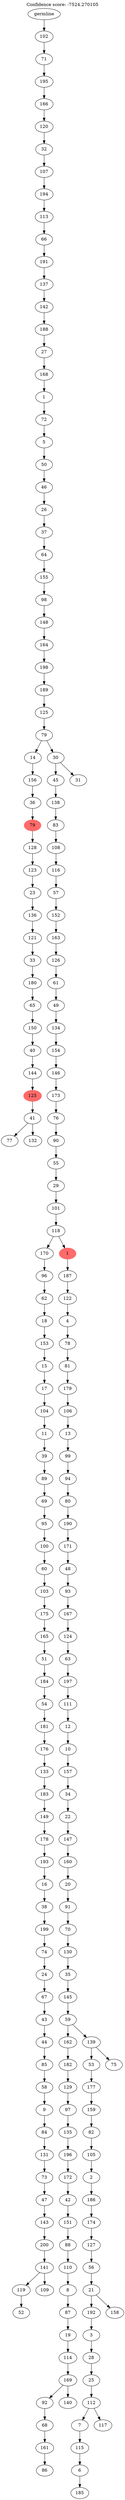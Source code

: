 digraph g {
	"201" -> "202";
	"202" [label="77"];
	"201" -> "203";
	"203" [label="132"];
	"200" -> "201";
	"201" [label="41"];
	"199" -> "200";
	"200" [color=indianred1, style=filled, label="125"];
	"198" -> "199";
	"199" [label="144"];
	"197" -> "198";
	"198" [label="40"];
	"196" -> "197";
	"197" [label="150"];
	"195" -> "196";
	"196" [label="65"];
	"194" -> "195";
	"195" [label="180"];
	"193" -> "194";
	"194" [label="33"];
	"192" -> "193";
	"193" [label="121"];
	"191" -> "192";
	"192" [label="136"];
	"190" -> "191";
	"191" [label="23"];
	"189" -> "190";
	"190" [label="123"];
	"188" -> "189";
	"189" [label="128"];
	"187" -> "188";
	"188" [color=indianred1, style=filled, label="79"];
	"186" -> "187";
	"187" [label="36"];
	"185" -> "186";
	"186" [label="156"];
	"181" -> "182";
	"182" [label="52"];
	"180" -> "181";
	"181" [label="119"];
	"180" -> "183";
	"183" [label="109"];
	"179" -> "180";
	"180" [label="141"];
	"178" -> "179";
	"179" [label="200"];
	"177" -> "178";
	"178" [label="143"];
	"176" -> "177";
	"177" [label="47"];
	"175" -> "176";
	"176" [label="73"];
	"174" -> "175";
	"175" [label="131"];
	"173" -> "174";
	"174" [label="84"];
	"172" -> "173";
	"173" [label="9"];
	"171" -> "172";
	"172" [label="58"];
	"170" -> "171";
	"171" [label="85"];
	"169" -> "170";
	"170" [label="44"];
	"168" -> "169";
	"169" [label="43"];
	"167" -> "168";
	"168" [label="67"];
	"166" -> "167";
	"167" [label="24"];
	"165" -> "166";
	"166" [label="74"];
	"164" -> "165";
	"165" [label="199"];
	"163" -> "164";
	"164" [label="38"];
	"162" -> "163";
	"163" [label="16"];
	"161" -> "162";
	"162" [label="193"];
	"160" -> "161";
	"161" [label="178"];
	"159" -> "160";
	"160" [label="149"];
	"158" -> "159";
	"159" [label="183"];
	"157" -> "158";
	"158" [label="133"];
	"156" -> "157";
	"157" [label="176"];
	"155" -> "156";
	"156" [label="181"];
	"154" -> "155";
	"155" [label="54"];
	"153" -> "154";
	"154" [label="184"];
	"152" -> "153";
	"153" [label="51"];
	"151" -> "152";
	"152" [label="165"];
	"150" -> "151";
	"151" [label="175"];
	"149" -> "150";
	"150" [label="103"];
	"148" -> "149";
	"149" [label="60"];
	"147" -> "148";
	"148" [label="100"];
	"146" -> "147";
	"147" [label="95"];
	"145" -> "146";
	"146" [label="69"];
	"144" -> "145";
	"145" [label="89"];
	"143" -> "144";
	"144" [label="39"];
	"142" -> "143";
	"143" [label="11"];
	"141" -> "142";
	"142" [label="104"];
	"140" -> "141";
	"141" [label="17"];
	"139" -> "140";
	"140" [label="15"];
	"138" -> "139";
	"139" [label="153"];
	"137" -> "138";
	"138" [label="18"];
	"136" -> "137";
	"137" [label="62"];
	"135" -> "136";
	"136" [label="96"];
	"132" -> "133";
	"133" [label="86"];
	"131" -> "132";
	"132" [label="161"];
	"130" -> "131";
	"131" [label="68"];
	"129" -> "130";
	"130" [label="92"];
	"129" -> "134";
	"134" [label="140"];
	"128" -> "129";
	"129" [label="169"];
	"127" -> "128";
	"128" [label="114"];
	"126" -> "127";
	"127" [label="19"];
	"125" -> "126";
	"126" [label="87"];
	"124" -> "125";
	"125" [label="8"];
	"123" -> "124";
	"124" [label="110"];
	"122" -> "123";
	"123" [label="88"];
	"121" -> "122";
	"122" [label="151"];
	"120" -> "121";
	"121" [label="42"];
	"119" -> "120";
	"120" [label="172"];
	"118" -> "119";
	"119" [label="196"];
	"117" -> "118";
	"118" [label="135"];
	"116" -> "117";
	"117" [label="97"];
	"115" -> "116";
	"116" [label="129"];
	"114" -> "115";
	"115" [label="182"];
	"109" -> "110";
	"110" [label="185"];
	"108" -> "109";
	"109" [label="6"];
	"107" -> "108";
	"108" [label="115"];
	"106" -> "107";
	"107" [label="7"];
	"106" -> "111";
	"111" [label="117"];
	"105" -> "106";
	"106" [label="112"];
	"104" -> "105";
	"105" [label="25"];
	"103" -> "104";
	"104" [label="28"];
	"102" -> "103";
	"103" [label="3"];
	"101" -> "102";
	"102" [label="192"];
	"101" -> "112";
	"112" [label="158"];
	"100" -> "101";
	"101" [label="21"];
	"99" -> "100";
	"100" [label="56"];
	"98" -> "99";
	"99" [label="127"];
	"97" -> "98";
	"98" [label="174"];
	"96" -> "97";
	"97" [label="186"];
	"95" -> "96";
	"96" [label="2"];
	"94" -> "95";
	"95" [label="105"];
	"93" -> "94";
	"94" [label="82"];
	"92" -> "93";
	"93" [label="159"];
	"91" -> "92";
	"92" [label="177"];
	"90" -> "91";
	"91" [label="53"];
	"90" -> "113";
	"113" [label="75"];
	"89" -> "90";
	"90" [label="139"];
	"89" -> "114";
	"114" [label="162"];
	"88" -> "89";
	"89" [label="59"];
	"87" -> "88";
	"88" [label="145"];
	"86" -> "87";
	"87" [label="35"];
	"85" -> "86";
	"86" [label="130"];
	"84" -> "85";
	"85" [label="70"];
	"83" -> "84";
	"84" [label="91"];
	"82" -> "83";
	"83" [label="20"];
	"81" -> "82";
	"82" [label="160"];
	"80" -> "81";
	"81" [label="147"];
	"79" -> "80";
	"80" [label="22"];
	"78" -> "79";
	"79" [label="34"];
	"77" -> "78";
	"78" [label="157"];
	"76" -> "77";
	"77" [label="10"];
	"75" -> "76";
	"76" [label="12"];
	"74" -> "75";
	"75" [label="111"];
	"73" -> "74";
	"74" [label="197"];
	"72" -> "73";
	"73" [label="63"];
	"71" -> "72";
	"72" [label="124"];
	"70" -> "71";
	"71" [label="167"];
	"69" -> "70";
	"70" [label="93"];
	"68" -> "69";
	"69" [label="48"];
	"67" -> "68";
	"68" [label="171"];
	"66" -> "67";
	"67" [label="190"];
	"65" -> "66";
	"66" [label="80"];
	"64" -> "65";
	"65" [label="94"];
	"63" -> "64";
	"64" [label="99"];
	"62" -> "63";
	"63" [label="13"];
	"61" -> "62";
	"62" [label="106"];
	"60" -> "61";
	"61" [label="179"];
	"59" -> "60";
	"60" [label="81"];
	"58" -> "59";
	"59" [label="78"];
	"57" -> "58";
	"58" [label="4"];
	"56" -> "57";
	"57" [label="122"];
	"55" -> "56";
	"56" [label="187"];
	"54" -> "55";
	"55" [color=indianred1, style=filled, label="1"];
	"54" -> "135";
	"135" [label="170"];
	"53" -> "54";
	"54" [label="118"];
	"52" -> "53";
	"53" [label="101"];
	"51" -> "52";
	"52" [label="29"];
	"50" -> "51";
	"51" [label="55"];
	"49" -> "50";
	"50" [label="90"];
	"48" -> "49";
	"49" [label="76"];
	"47" -> "48";
	"48" [label="173"];
	"46" -> "47";
	"47" [label="146"];
	"45" -> "46";
	"46" [label="154"];
	"44" -> "45";
	"45" [label="134"];
	"43" -> "44";
	"44" [label="49"];
	"42" -> "43";
	"43" [label="61"];
	"41" -> "42";
	"42" [label="126"];
	"40" -> "41";
	"41" [label="163"];
	"39" -> "40";
	"40" [label="152"];
	"38" -> "39";
	"39" [label="57"];
	"37" -> "38";
	"38" [label="116"];
	"36" -> "37";
	"37" [label="108"];
	"35" -> "36";
	"36" [label="83"];
	"34" -> "35";
	"35" [label="138"];
	"33" -> "34";
	"34" [label="45"];
	"33" -> "184";
	"184" [label="31"];
	"32" -> "33";
	"33" [label="30"];
	"32" -> "185";
	"185" [label="14"];
	"31" -> "32";
	"32" [label="79"];
	"30" -> "31";
	"31" [label="125"];
	"29" -> "30";
	"30" [label="189"];
	"28" -> "29";
	"29" [label="198"];
	"27" -> "28";
	"28" [label="164"];
	"26" -> "27";
	"27" [label="148"];
	"25" -> "26";
	"26" [label="98"];
	"24" -> "25";
	"25" [label="155"];
	"23" -> "24";
	"24" [label="64"];
	"22" -> "23";
	"23" [label="37"];
	"21" -> "22";
	"22" [label="26"];
	"20" -> "21";
	"21" [label="46"];
	"19" -> "20";
	"20" [label="50"];
	"18" -> "19";
	"19" [label="5"];
	"17" -> "18";
	"18" [label="72"];
	"16" -> "17";
	"17" [label="1"];
	"15" -> "16";
	"16" [label="168"];
	"14" -> "15";
	"15" [label="27"];
	"13" -> "14";
	"14" [label="188"];
	"12" -> "13";
	"13" [label="142"];
	"11" -> "12";
	"12" [label="137"];
	"10" -> "11";
	"11" [label="191"];
	"9" -> "10";
	"10" [label="66"];
	"8" -> "9";
	"9" [label="113"];
	"7" -> "8";
	"8" [label="194"];
	"6" -> "7";
	"7" [label="107"];
	"5" -> "6";
	"6" [label="32"];
	"4" -> "5";
	"5" [label="120"];
	"3" -> "4";
	"4" [label="166"];
	"2" -> "3";
	"3" [label="195"];
	"1" -> "2";
	"2" [label="71"];
	"0" -> "1";
	"1" [label="102"];
	"0" [label="germline"];
	labelloc="t";
	label="Confidence score: -7524.270105";
}
